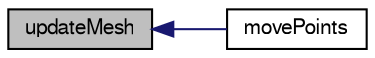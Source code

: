 digraph "updateMesh"
{
  bgcolor="transparent";
  edge [fontname="FreeSans",fontsize="10",labelfontname="FreeSans",labelfontsize="10"];
  node [fontname="FreeSans",fontsize="10",shape=record];
  rankdir="LR";
  Node238 [label="updateMesh",height=0.2,width=0.4,color="black", fillcolor="grey75", style="filled", fontcolor="black"];
  Node238 -> Node239 [dir="back",color="midnightblue",fontsize="10",style="solid",fontname="FreeSans"];
  Node239 [label="movePoints",height=0.2,width=0.4,color="black",URL="$a24646.html#ab62834098bae1d3887f578c700754f39",tooltip="Update local data for geometry changes. "];
}
